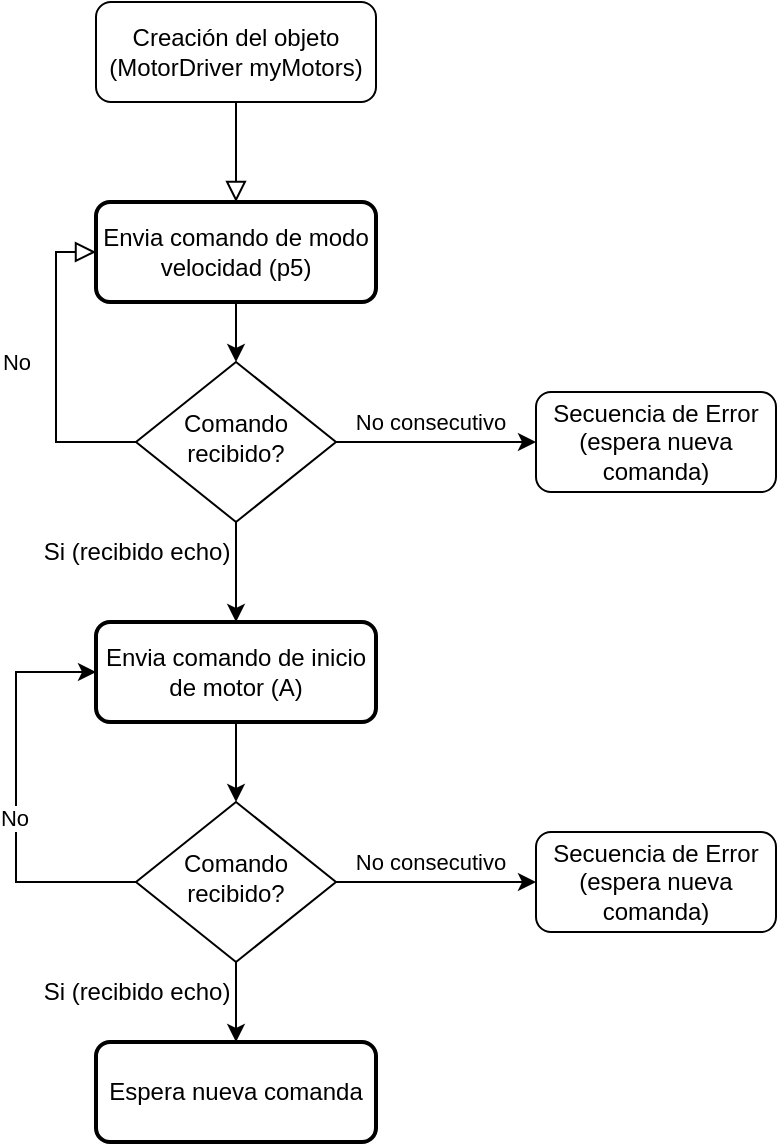 <mxfile version="20.7.4" type="device"><diagram id="C5RBs43oDa-KdzZeNtuy" name="Page-1"><mxGraphModel dx="1434" dy="836" grid="1" gridSize="10" guides="1" tooltips="1" connect="1" arrows="1" fold="1" page="1" pageScale="1" pageWidth="827" pageHeight="1169" math="0" shadow="0"><root><mxCell id="WIyWlLk6GJQsqaUBKTNV-0"/><mxCell id="WIyWlLk6GJQsqaUBKTNV-1" parent="WIyWlLk6GJQsqaUBKTNV-0"/><mxCell id="WIyWlLk6GJQsqaUBKTNV-2" value="" style="rounded=0;html=1;jettySize=auto;orthogonalLoop=1;fontSize=11;endArrow=block;endFill=0;endSize=8;strokeWidth=1;shadow=0;labelBackgroundColor=none;edgeStyle=orthogonalEdgeStyle;" parent="WIyWlLk6GJQsqaUBKTNV-1" source="WIyWlLk6GJQsqaUBKTNV-3" edge="1"><mxGeometry relative="1" as="geometry"><mxPoint x="301" y="200" as="targetPoint"/></mxGeometry></mxCell><mxCell id="WIyWlLk6GJQsqaUBKTNV-3" value="Creación del objeto (MotorDriver myMotors)" style="rounded=1;whiteSpace=wrap;html=1;fontSize=12;glass=0;strokeWidth=1;shadow=0;" parent="WIyWlLk6GJQsqaUBKTNV-1" vertex="1"><mxGeometry x="231" y="100" width="140" height="50" as="geometry"/></mxCell><mxCell id="WIyWlLk6GJQsqaUBKTNV-8" value="No" style="rounded=0;html=1;jettySize=auto;orthogonalLoop=1;fontSize=11;endArrow=block;endFill=0;endSize=8;strokeWidth=1;shadow=0;labelBackgroundColor=none;edgeStyle=orthogonalEdgeStyle;exitX=0;exitY=0.5;exitDx=0;exitDy=0;entryX=0;entryY=0.5;entryDx=0;entryDy=0;" parent="WIyWlLk6GJQsqaUBKTNV-1" source="zQSqGzLLK2idX9FBhCO--2" target="zQSqGzLLK2idX9FBhCO--0" edge="1"><mxGeometry x="0.032" y="20" relative="1" as="geometry"><mxPoint as="offset"/><mxPoint x="301" y="400" as="sourcePoint"/><mxPoint x="301" y="460" as="targetPoint"/></mxGeometry></mxCell><mxCell id="WIyWlLk6GJQsqaUBKTNV-12" value="Secuencia de Error (espera nueva comanda)" style="rounded=1;whiteSpace=wrap;html=1;fontSize=12;glass=0;strokeWidth=1;shadow=0;" parent="WIyWlLk6GJQsqaUBKTNV-1" vertex="1"><mxGeometry x="451" y="295" width="120" height="50" as="geometry"/></mxCell><mxCell id="zQSqGzLLK2idX9FBhCO--1" style="edgeStyle=orthogonalEdgeStyle;rounded=0;orthogonalLoop=1;jettySize=auto;html=1;exitX=0.5;exitY=1;exitDx=0;exitDy=0;entryX=0.5;entryY=0;entryDx=0;entryDy=0;" edge="1" parent="WIyWlLk6GJQsqaUBKTNV-1" source="zQSqGzLLK2idX9FBhCO--0" target="zQSqGzLLK2idX9FBhCO--2"><mxGeometry relative="1" as="geometry"><mxPoint x="435" y="225" as="targetPoint"/></mxGeometry></mxCell><mxCell id="zQSqGzLLK2idX9FBhCO--0" value="Envia comando de modo velocidad (p5)" style="rounded=1;whiteSpace=wrap;html=1;absoluteArcSize=1;arcSize=14;strokeWidth=2;" vertex="1" parent="WIyWlLk6GJQsqaUBKTNV-1"><mxGeometry x="231" y="200" width="140" height="50" as="geometry"/></mxCell><mxCell id="zQSqGzLLK2idX9FBhCO--3" style="edgeStyle=orthogonalEdgeStyle;rounded=0;orthogonalLoop=1;jettySize=auto;html=1;exitX=1;exitY=0.5;exitDx=0;exitDy=0;entryX=0;entryY=0.5;entryDx=0;entryDy=0;" edge="1" parent="WIyWlLk6GJQsqaUBKTNV-1" source="zQSqGzLLK2idX9FBhCO--2" target="WIyWlLk6GJQsqaUBKTNV-12"><mxGeometry relative="1" as="geometry"/></mxCell><mxCell id="zQSqGzLLK2idX9FBhCO--4" value="No consecutivo" style="edgeLabel;html=1;align=center;verticalAlign=middle;resizable=0;points=[];" vertex="1" connectable="0" parent="zQSqGzLLK2idX9FBhCO--3"><mxGeometry x="0.389" y="-5" relative="1" as="geometry"><mxPoint x="-23" y="-15" as="offset"/></mxGeometry></mxCell><mxCell id="zQSqGzLLK2idX9FBhCO--8" value="" style="edgeStyle=orthogonalEdgeStyle;rounded=0;orthogonalLoop=1;jettySize=auto;html=1;" edge="1" parent="WIyWlLk6GJQsqaUBKTNV-1" source="zQSqGzLLK2idX9FBhCO--2" target="zQSqGzLLK2idX9FBhCO--6"><mxGeometry relative="1" as="geometry"/></mxCell><mxCell id="zQSqGzLLK2idX9FBhCO--2" value="Comando recibido?" style="rhombus;whiteSpace=wrap;html=1;shadow=0;fontFamily=Helvetica;fontSize=12;align=center;strokeWidth=1;spacing=6;spacingTop=-4;" vertex="1" parent="WIyWlLk6GJQsqaUBKTNV-1"><mxGeometry x="251" y="280" width="100" height="80" as="geometry"/></mxCell><mxCell id="zQSqGzLLK2idX9FBhCO--11" value="" style="edgeStyle=orthogonalEdgeStyle;rounded=0;orthogonalLoop=1;jettySize=auto;html=1;entryX=0.5;entryY=0;entryDx=0;entryDy=0;" edge="1" parent="WIyWlLk6GJQsqaUBKTNV-1" source="zQSqGzLLK2idX9FBhCO--6" target="zQSqGzLLK2idX9FBhCO--19"><mxGeometry relative="1" as="geometry"><mxPoint x="301" y="510" as="targetPoint"/></mxGeometry></mxCell><mxCell id="zQSqGzLLK2idX9FBhCO--6" value="Envia comando de inicio de motor (A)" style="rounded=1;whiteSpace=wrap;html=1;absoluteArcSize=1;arcSize=14;strokeWidth=2;" vertex="1" parent="WIyWlLk6GJQsqaUBKTNV-1"><mxGeometry x="231" y="410" width="140" height="50" as="geometry"/></mxCell><mxCell id="zQSqGzLLK2idX9FBhCO--14" value="Si (recibido echo)" style="text;html=1;align=center;verticalAlign=middle;resizable=0;points=[];autosize=1;strokeColor=none;fillColor=none;" vertex="1" parent="WIyWlLk6GJQsqaUBKTNV-1"><mxGeometry x="191" y="360" width="120" height="30" as="geometry"/></mxCell><mxCell id="zQSqGzLLK2idX9FBhCO--15" value="Secuencia de Error (espera nueva comanda)" style="rounded=1;whiteSpace=wrap;html=1;fontSize=12;glass=0;strokeWidth=1;shadow=0;" vertex="1" parent="WIyWlLk6GJQsqaUBKTNV-1"><mxGeometry x="451" y="515" width="120" height="50" as="geometry"/></mxCell><mxCell id="zQSqGzLLK2idX9FBhCO--16" style="edgeStyle=orthogonalEdgeStyle;rounded=0;orthogonalLoop=1;jettySize=auto;html=1;exitX=1;exitY=0.5;exitDx=0;exitDy=0;entryX=0;entryY=0.5;entryDx=0;entryDy=0;" edge="1" parent="WIyWlLk6GJQsqaUBKTNV-1" source="zQSqGzLLK2idX9FBhCO--19" target="zQSqGzLLK2idX9FBhCO--15"><mxGeometry relative="1" as="geometry"/></mxCell><mxCell id="zQSqGzLLK2idX9FBhCO--17" value="No consecutivo" style="edgeLabel;html=1;align=center;verticalAlign=middle;resizable=0;points=[];" vertex="1" connectable="0" parent="zQSqGzLLK2idX9FBhCO--16"><mxGeometry x="0.389" y="-5" relative="1" as="geometry"><mxPoint x="-23" y="-15" as="offset"/></mxGeometry></mxCell><mxCell id="zQSqGzLLK2idX9FBhCO--18" value="" style="edgeStyle=orthogonalEdgeStyle;rounded=0;orthogonalLoop=1;jettySize=auto;html=1;" edge="1" parent="WIyWlLk6GJQsqaUBKTNV-1" source="zQSqGzLLK2idX9FBhCO--19" target="zQSqGzLLK2idX9FBhCO--22"><mxGeometry relative="1" as="geometry"/></mxCell><mxCell id="zQSqGzLLK2idX9FBhCO--25" style="edgeStyle=orthogonalEdgeStyle;rounded=0;orthogonalLoop=1;jettySize=auto;html=1;exitX=0;exitY=0.5;exitDx=0;exitDy=0;entryX=0;entryY=0.5;entryDx=0;entryDy=0;" edge="1" parent="WIyWlLk6GJQsqaUBKTNV-1" source="zQSqGzLLK2idX9FBhCO--19" target="zQSqGzLLK2idX9FBhCO--6"><mxGeometry relative="1" as="geometry"><Array as="points"><mxPoint x="191" y="540"/><mxPoint x="191" y="435"/></Array></mxGeometry></mxCell><mxCell id="zQSqGzLLK2idX9FBhCO--26" value="No" style="edgeLabel;html=1;align=center;verticalAlign=middle;resizable=0;points=[];" vertex="1" connectable="0" parent="zQSqGzLLK2idX9FBhCO--25"><mxGeometry x="-0.102" y="1" relative="1" as="geometry"><mxPoint as="offset"/></mxGeometry></mxCell><mxCell id="zQSqGzLLK2idX9FBhCO--19" value="Comando recibido?" style="rhombus;whiteSpace=wrap;html=1;shadow=0;fontFamily=Helvetica;fontSize=12;align=center;strokeWidth=1;spacing=6;spacingTop=-4;" vertex="1" parent="WIyWlLk6GJQsqaUBKTNV-1"><mxGeometry x="251" y="500" width="100" height="80" as="geometry"/></mxCell><mxCell id="zQSqGzLLK2idX9FBhCO--22" value="Espera nueva comanda" style="rounded=1;whiteSpace=wrap;html=1;absoluteArcSize=1;arcSize=14;strokeWidth=2;" vertex="1" parent="WIyWlLk6GJQsqaUBKTNV-1"><mxGeometry x="231" y="620" width="140" height="50" as="geometry"/></mxCell><mxCell id="zQSqGzLLK2idX9FBhCO--23" value="Si (recibido echo)" style="text;html=1;align=center;verticalAlign=middle;resizable=0;points=[];autosize=1;strokeColor=none;fillColor=none;" vertex="1" parent="WIyWlLk6GJQsqaUBKTNV-1"><mxGeometry x="191" y="580" width="120" height="30" as="geometry"/></mxCell></root></mxGraphModel></diagram></mxfile>